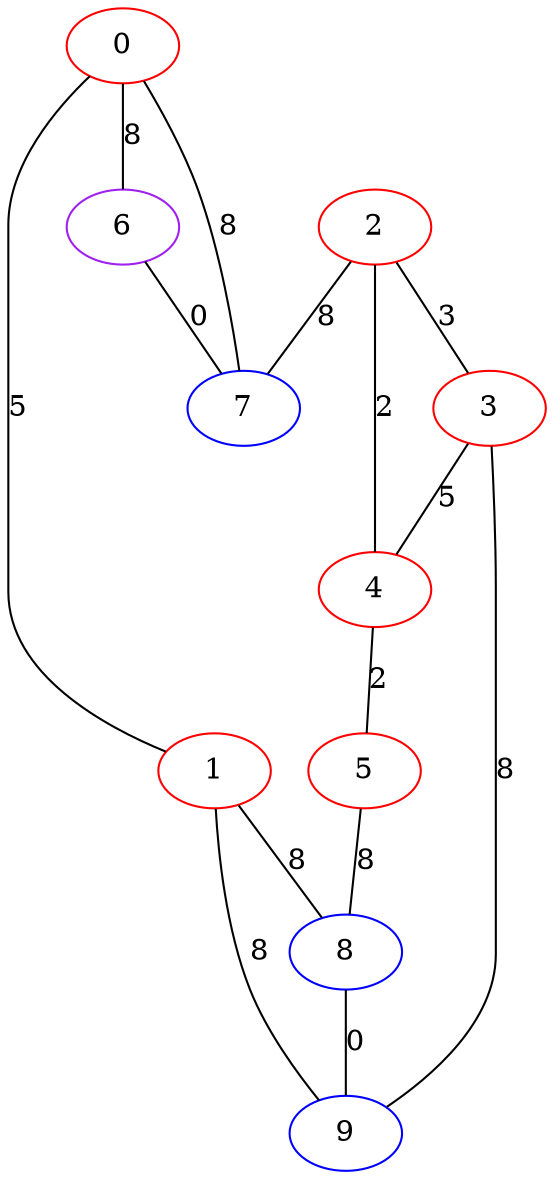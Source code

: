 graph "" {
0 [color=red, weight=1];
1 [color=red, weight=1];
2 [color=red, weight=1];
3 [color=red, weight=1];
4 [color=red, weight=1];
5 [color=red, weight=1];
6 [color=purple, weight=4];
7 [color=blue, weight=3];
8 [color=blue, weight=3];
9 [color=blue, weight=3];
0 -- 1  [key=0, label=5];
0 -- 6  [key=0, label=8];
0 -- 7  [key=0, label=8];
1 -- 8  [key=0, label=8];
1 -- 9  [key=0, label=8];
2 -- 3  [key=0, label=3];
2 -- 4  [key=0, label=2];
2 -- 7  [key=0, label=8];
3 -- 9  [key=0, label=8];
3 -- 4  [key=0, label=5];
4 -- 5  [key=0, label=2];
5 -- 8  [key=0, label=8];
6 -- 7  [key=0, label=0];
8 -- 9  [key=0, label=0];
}
